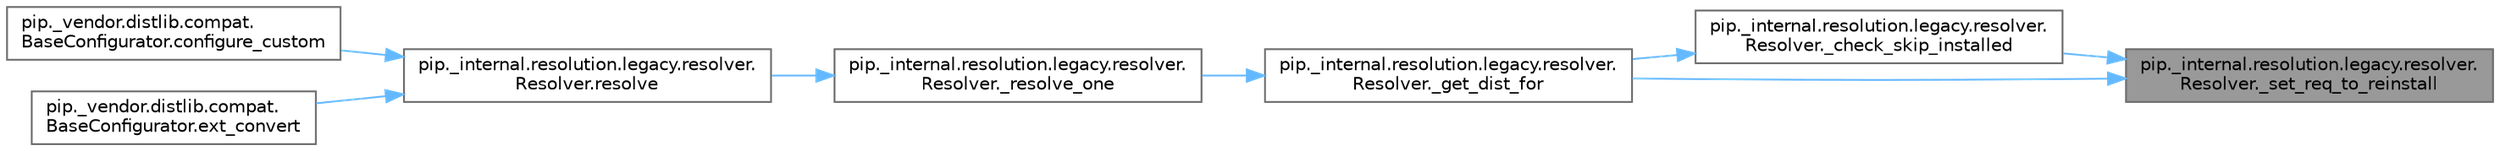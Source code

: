digraph "pip._internal.resolution.legacy.resolver.Resolver._set_req_to_reinstall"
{
 // LATEX_PDF_SIZE
  bgcolor="transparent";
  edge [fontname=Helvetica,fontsize=10,labelfontname=Helvetica,labelfontsize=10];
  node [fontname=Helvetica,fontsize=10,shape=box,height=0.2,width=0.4];
  rankdir="RL";
  Node1 [id="Node000001",label="pip._internal.resolution.legacy.resolver.\lResolver._set_req_to_reinstall",height=0.2,width=0.4,color="gray40", fillcolor="grey60", style="filled", fontcolor="black",tooltip=" "];
  Node1 -> Node2 [id="edge1_Node000001_Node000002",dir="back",color="steelblue1",style="solid",tooltip=" "];
  Node2 [id="Node000002",label="pip._internal.resolution.legacy.resolver.\lResolver._check_skip_installed",height=0.2,width=0.4,color="grey40", fillcolor="white", style="filled",URL="$classpip_1_1__internal_1_1resolution_1_1legacy_1_1resolver_1_1_resolver.html#ad89e4e7dbb5ea4d088ed03107dfcbfa2",tooltip=" "];
  Node2 -> Node3 [id="edge2_Node000002_Node000003",dir="back",color="steelblue1",style="solid",tooltip=" "];
  Node3 [id="Node000003",label="pip._internal.resolution.legacy.resolver.\lResolver._get_dist_for",height=0.2,width=0.4,color="grey40", fillcolor="white", style="filled",URL="$classpip_1_1__internal_1_1resolution_1_1legacy_1_1resolver_1_1_resolver.html#a8e3774b4a6e1b1f04b14fffa37590f8b",tooltip=" "];
  Node3 -> Node4 [id="edge3_Node000003_Node000004",dir="back",color="steelblue1",style="solid",tooltip=" "];
  Node4 [id="Node000004",label="pip._internal.resolution.legacy.resolver.\lResolver._resolve_one",height=0.2,width=0.4,color="grey40", fillcolor="white", style="filled",URL="$classpip_1_1__internal_1_1resolution_1_1legacy_1_1resolver_1_1_resolver.html#a2ee6a7aa9fc595d0e96e033490313574",tooltip=" "];
  Node4 -> Node5 [id="edge4_Node000004_Node000005",dir="back",color="steelblue1",style="solid",tooltip=" "];
  Node5 [id="Node000005",label="pip._internal.resolution.legacy.resolver.\lResolver.resolve",height=0.2,width=0.4,color="grey40", fillcolor="white", style="filled",URL="$classpip_1_1__internal_1_1resolution_1_1legacy_1_1resolver_1_1_resolver.html#ab3d8e771687f08dc1861a9acdc60b9ee",tooltip=" "];
  Node5 -> Node6 [id="edge5_Node000005_Node000006",dir="back",color="steelblue1",style="solid",tooltip=" "];
  Node6 [id="Node000006",label="pip._vendor.distlib.compat.\lBaseConfigurator.configure_custom",height=0.2,width=0.4,color="grey40", fillcolor="white", style="filled",URL="$classpip_1_1__vendor_1_1distlib_1_1compat_1_1_base_configurator.html#af4feb3037e756b7064576de15a803f21",tooltip=" "];
  Node5 -> Node7 [id="edge6_Node000005_Node000007",dir="back",color="steelblue1",style="solid",tooltip=" "];
  Node7 [id="Node000007",label="pip._vendor.distlib.compat.\lBaseConfigurator.ext_convert",height=0.2,width=0.4,color="grey40", fillcolor="white", style="filled",URL="$classpip_1_1__vendor_1_1distlib_1_1compat_1_1_base_configurator.html#ad2396c99e842d8f5f96207d76d9491cd",tooltip=" "];
  Node1 -> Node3 [id="edge7_Node000001_Node000003",dir="back",color="steelblue1",style="solid",tooltip=" "];
}
